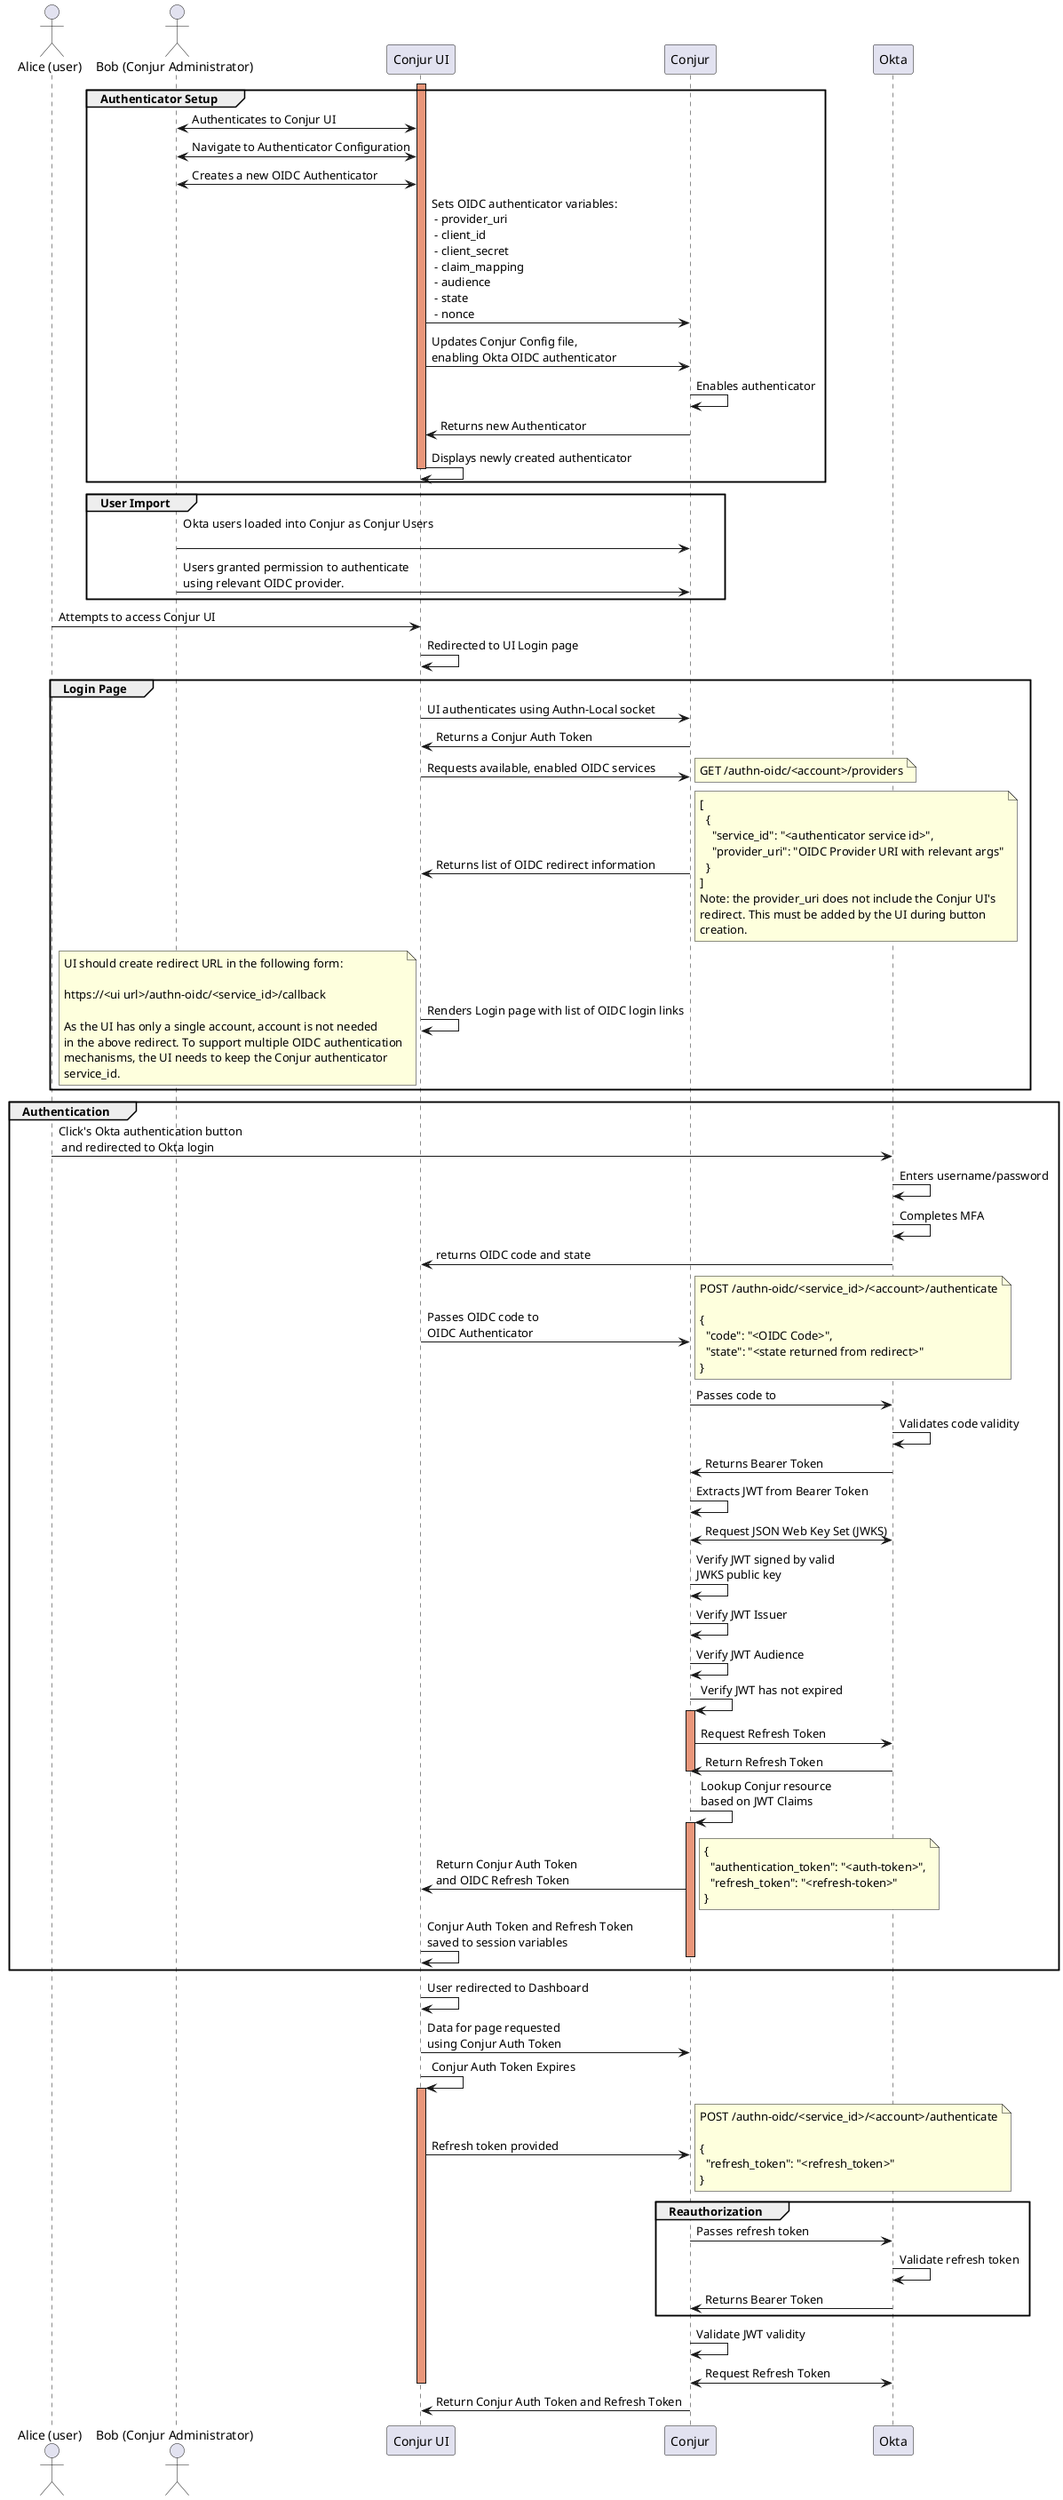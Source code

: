 @startuml
actor "Alice (user)" as user
actor "Bob (Conjur Administrator)" as admin
participant "Conjur UI" as ui
participant Conjur as conjur
participant Okta as okta

group Authenticator Setup
  activate ui #DarkSalmon
  admin <-> ui : Authenticates to Conjur UI
  admin <-> ui : Navigate to Authenticator Configuration
  admin <-> ui : Creates a new OIDC Authenticator
  ui -> conjur : Sets OIDC authenticator variables:\n - provider_uri\n - client_id\n - client_secret\n - claim_mapping\n - audience\n - state\n - nonce
  ' note right: "nonce and state are random number"
  ui -> conjur : Updates Conjur Config file,\nenabling Okta OIDC authenticator
  conjur -> conjur : Enables authenticator
  conjur -> ui : Returns new Authenticator
  ui -> ui : Displays newly created authenticator
  deactivate ui
end

group User Import
  admin -> conjur : Okta users loaded into Conjur as Conjur Users\n
  admin -> conjur : Users granted permission to authenticate\nusing relevant OIDC provider.
end

user -> ui : Attempts to access Conjur UI
ui -> ui : Redirected to UI Login page

group Login Page
  ui -> conjur : UI authenticates using Authn-Local socket
  conjur -> ui : Returns a Conjur Auth Token
  ui -> conjur : Requests available, enabled OIDC services
  note right : GET /authn-oidc/<account>/providers
  conjur -> ui : Returns list of OIDC redirect information
  note right
    [
      {
        "service_id": "<authenticator service id>",
        "provider_uri": "OIDC Provider URI with relevant args"
      }
    ]
    Note: the provider_uri does not include the Conjur UI's
    redirect. This must be added by the UI during button
    creation.
  end note
  ui -> ui : Renders Login page with list of OIDC login links
  note left
  UI should create redirect URL in the following form:

  https://<ui url>/authn-oidc/<service_id>/callback

  As the UI has only a single account, account is not needed
  in the above redirect. To support multiple OIDC authentication
  mechanisms, the UI needs to keep the Conjur authenticator
  service_id.
  end note
end

group Authentication
  user -> okta : Click's Okta authentication button\n and redirected to Okta login
  okta -> okta : Enters username/password
  okta -> okta : Completes MFA
  okta -> ui : returns OIDC code and state
  ui -> conjur : Passes OIDC code to\nOIDC Authenticator
  note right
  POST /authn-oidc/<service_id>/<account>/authenticate

  {
    "code": "<OIDC Code>",
    "state": "<state returned from redirect>"
  }
  end note
  conjur -> okta : Passes code to
  okta -> okta : Validates code validity
  okta -> conjur : Returns Bearer Token
  conjur -> conjur : Extracts JWT from Bearer Token
  conjur <-> okta : Request JSON Web Key Set (JWKS)
  conjur -> conjur : Verify JWT signed by valid\nJWKS public key
  conjur -> conjur : Verify JWT Issuer
  conjur -> conjur : Verify JWT Audience
  conjur -> conjur : Verify JWT has not expired
  activate conjur #DarkSalmon
  conjur -> okta : Request Refresh Token
  okta -> conjur : Return Refresh Token
  deactivate conjur
  conjur -> conjur : Lookup Conjur resource\nbased on JWT Claims
  activate conjur #DarkSalmon
  conjur -> ui : Return Conjur Auth Token\nand OIDC Refresh Token
  note right
  {
    "authentication_token": "<auth-token>",
    "refresh_token": "<refresh-token>"
  }
  end note
  ui -> ui : Conjur Auth Token and Refresh Token\nsaved to session variables
  deactivate conjur
end

ui -> ui : User redirected to Dashboard
ui -> conjur : Data for page requested\nusing Conjur Auth Token
ui -> ui : Conjur Auth Token Expires
activate ui #DarkSalmon
ui -> conjur : Refresh token provided
note right
POST /authn-oidc/<service_id>/<account>/authenticate

{
  "refresh_token": "<refresh_token>"
}
end note
group Reauthorization
  conjur -> okta : Passes refresh token
  okta -> okta : Validate refresh token
  okta -> conjur : Returns Bearer Token
end
conjur -> conjur : Validate JWT validity
conjur <-> okta : Request Refresh Token
deactivate ui
conjur -> ui : Return Conjur Auth Token and Refresh Token
@enduml

